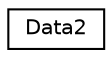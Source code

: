 digraph "Graphical Class Hierarchy"
{
 // LATEX_PDF_SIZE
  edge [fontname="Helvetica",fontsize="10",labelfontname="Helvetica",labelfontsize="10"];
  node [fontname="Helvetica",fontsize="10",shape=record];
  rankdir="LR";
  Node0 [label="Data2",height=0.2,width=0.4,color="black", fillcolor="white", style="filled",URL="$structData2.html",tooltip=" "];
}

